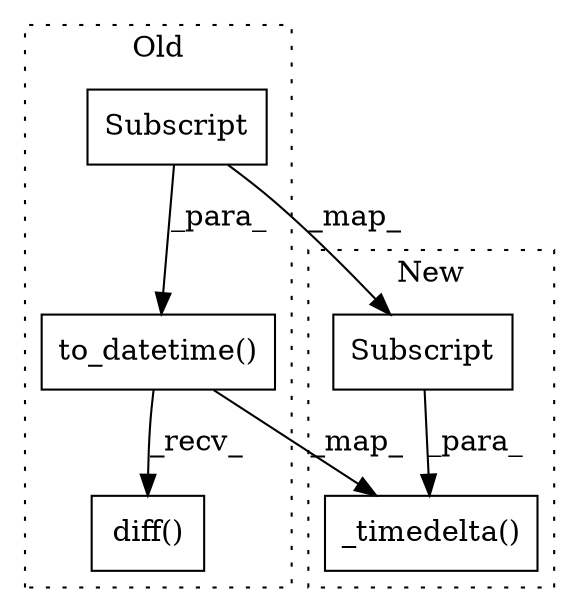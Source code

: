 digraph G {
subgraph cluster0 {
1 [label="to_datetime()" a="75" s="2349,2383" l="15,1" shape="box"];
4 [label="Subscript" a="63" s="2364,0" l="19,0" shape="box"];
5 [label="diff()" a="75" s="2349" l="42" shape="box"];
label = "Old";
style="dotted";
}
subgraph cluster1 {
2 [label="_timedelta()" a="75" s="3048,3083" l="16,1" shape="box"];
3 [label="Subscript" a="63" s="3064,0" l="19,0" shape="box"];
label = "New";
style="dotted";
}
1 -> 2 [label="_map_"];
1 -> 5 [label="_recv_"];
3 -> 2 [label="_para_"];
4 -> 1 [label="_para_"];
4 -> 3 [label="_map_"];
}